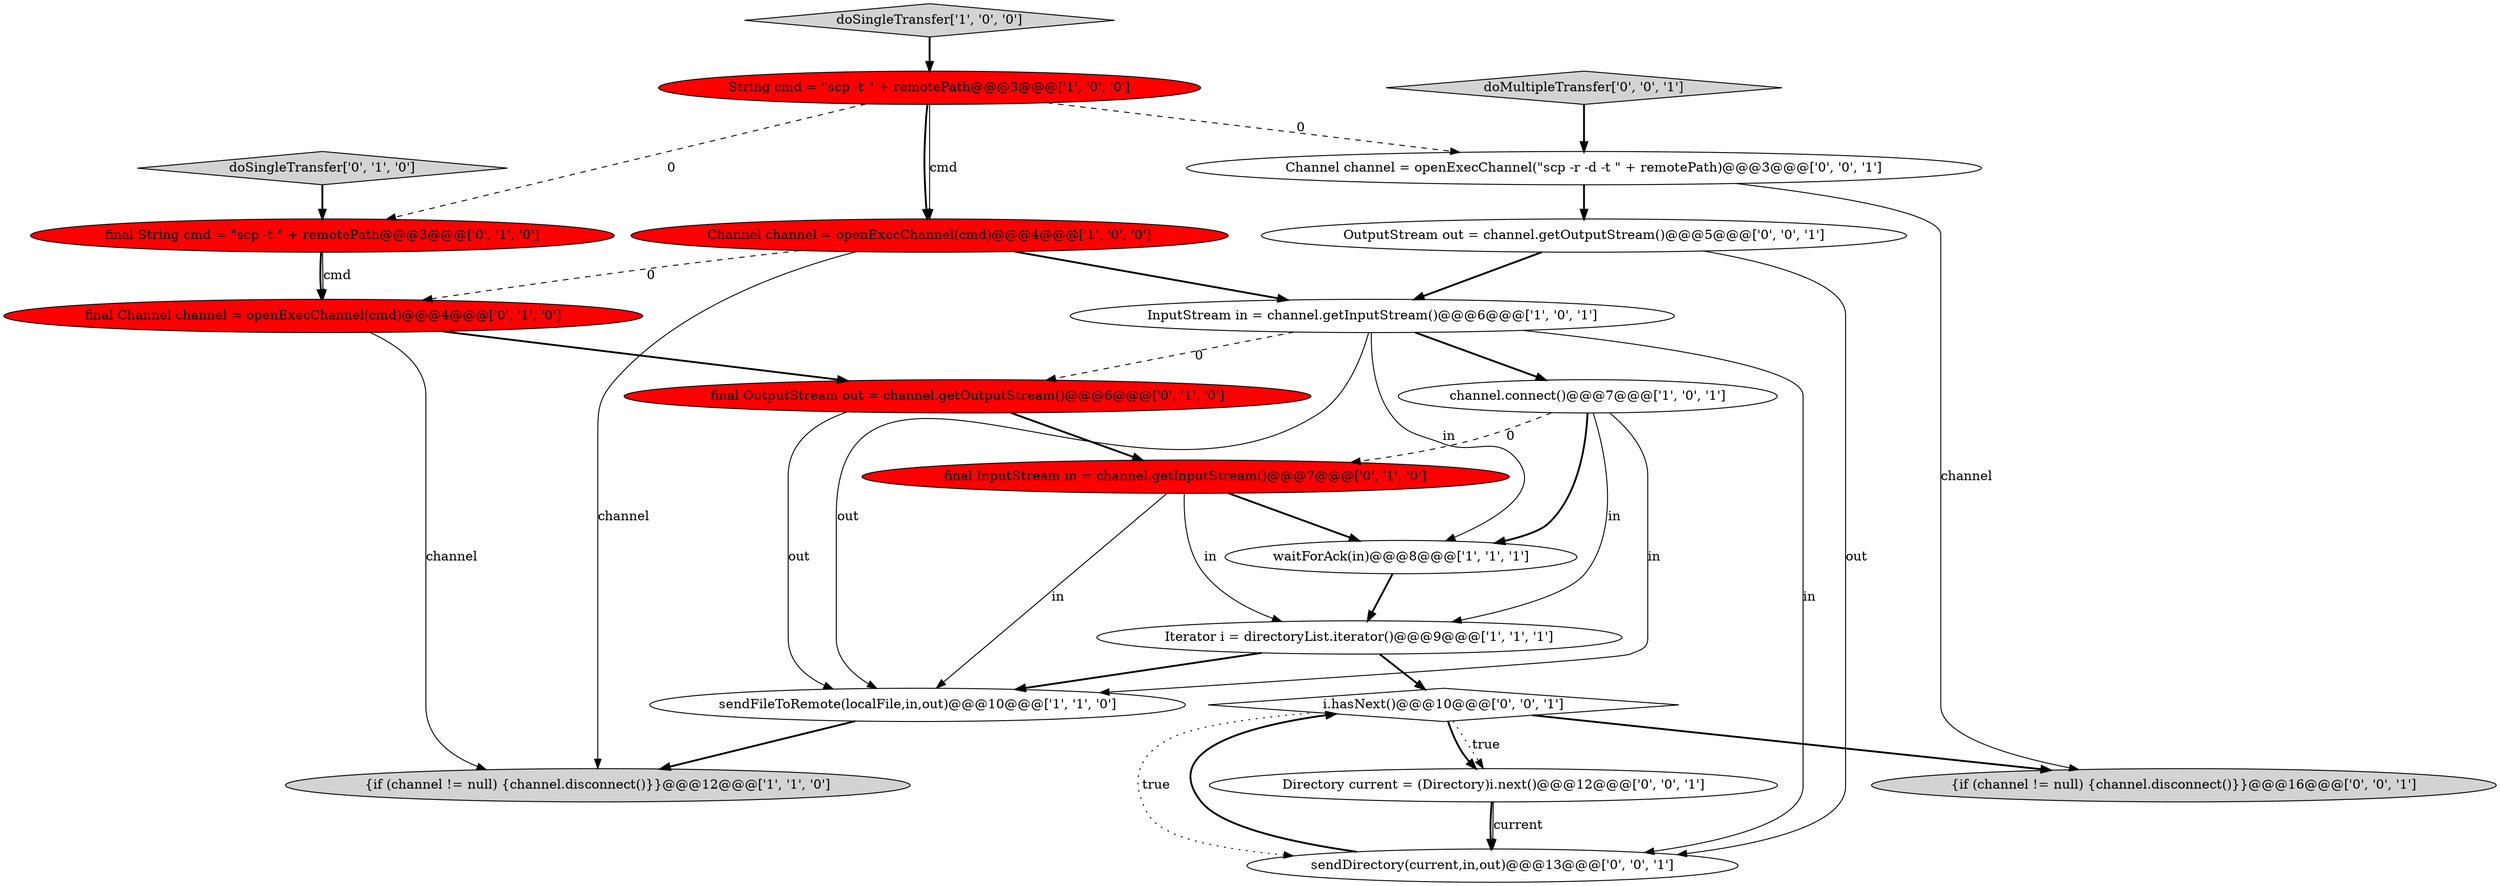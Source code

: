 digraph {
1 [style = filled, label = "{if (channel != null) {channel.disconnect()}}@@@12@@@['1', '1', '0']", fillcolor = lightgray, shape = ellipse image = "AAA0AAABBB1BBB"];
2 [style = filled, label = "waitForAck(in)@@@8@@@['1', '1', '1']", fillcolor = white, shape = ellipse image = "AAA0AAABBB1BBB"];
18 [style = filled, label = "i.hasNext()@@@10@@@['0', '0', '1']", fillcolor = white, shape = diamond image = "AAA0AAABBB3BBB"];
16 [style = filled, label = "Directory current = (Directory)i.next()@@@12@@@['0', '0', '1']", fillcolor = white, shape = ellipse image = "AAA0AAABBB3BBB"];
6 [style = filled, label = "sendFileToRemote(localFile,in,out)@@@10@@@['1', '1', '0']", fillcolor = white, shape = ellipse image = "AAA0AAABBB1BBB"];
7 [style = filled, label = "doSingleTransfer['1', '0', '0']", fillcolor = lightgray, shape = diamond image = "AAA0AAABBB1BBB"];
19 [style = filled, label = "{if (channel != null) {channel.disconnect()}}@@@16@@@['0', '0', '1']", fillcolor = lightgray, shape = ellipse image = "AAA0AAABBB3BBB"];
17 [style = filled, label = "doMultipleTransfer['0', '0', '1']", fillcolor = lightgray, shape = diamond image = "AAA0AAABBB3BBB"];
0 [style = filled, label = "channel.connect()@@@7@@@['1', '0', '1']", fillcolor = white, shape = ellipse image = "AAA0AAABBB1BBB"];
15 [style = filled, label = "Channel channel = openExecChannel(\"scp -r -d -t \" + remotePath)@@@3@@@['0', '0', '1']", fillcolor = white, shape = ellipse image = "AAA0AAABBB3BBB"];
10 [style = filled, label = "final String cmd = \"scp -t \" + remotePath@@@3@@@['0', '1', '0']", fillcolor = red, shape = ellipse image = "AAA1AAABBB2BBB"];
11 [style = filled, label = "final OutputStream out = channel.getOutputStream()@@@6@@@['0', '1', '0']", fillcolor = red, shape = ellipse image = "AAA1AAABBB2BBB"];
14 [style = filled, label = "sendDirectory(current,in,out)@@@13@@@['0', '0', '1']", fillcolor = white, shape = ellipse image = "AAA0AAABBB3BBB"];
20 [style = filled, label = "OutputStream out = channel.getOutputStream()@@@5@@@['0', '0', '1']", fillcolor = white, shape = ellipse image = "AAA0AAABBB3BBB"];
4 [style = filled, label = "InputStream in = channel.getInputStream()@@@6@@@['1', '0', '1']", fillcolor = white, shape = ellipse image = "AAA0AAABBB1BBB"];
9 [style = filled, label = "final InputStream in = channel.getInputStream()@@@7@@@['0', '1', '0']", fillcolor = red, shape = ellipse image = "AAA1AAABBB2BBB"];
8 [style = filled, label = "Iterator i = directoryList.iterator()@@@9@@@['1', '1', '1']", fillcolor = white, shape = ellipse image = "AAA0AAABBB1BBB"];
12 [style = filled, label = "doSingleTransfer['0', '1', '0']", fillcolor = lightgray, shape = diamond image = "AAA0AAABBB2BBB"];
13 [style = filled, label = "final Channel channel = openExecChannel(cmd)@@@4@@@['0', '1', '0']", fillcolor = red, shape = ellipse image = "AAA1AAABBB2BBB"];
3 [style = filled, label = "String cmd = \"scp -t \" + remotePath@@@3@@@['1', '0', '0']", fillcolor = red, shape = ellipse image = "AAA1AAABBB1BBB"];
5 [style = filled, label = "Channel channel = openExecChannel(cmd)@@@4@@@['1', '0', '0']", fillcolor = red, shape = ellipse image = "AAA1AAABBB1BBB"];
5->13 [style = dashed, label="0"];
5->1 [style = solid, label="channel"];
4->6 [style = solid, label="out"];
18->16 [style = dotted, label="true"];
9->2 [style = bold, label=""];
8->18 [style = bold, label=""];
0->6 [style = solid, label="in"];
0->2 [style = bold, label=""];
18->19 [style = bold, label=""];
8->6 [style = bold, label=""];
11->6 [style = solid, label="out"];
3->5 [style = solid, label="cmd"];
9->6 [style = solid, label="in"];
11->9 [style = bold, label=""];
13->11 [style = bold, label=""];
18->14 [style = dotted, label="true"];
0->8 [style = solid, label="in"];
7->3 [style = bold, label=""];
4->0 [style = bold, label=""];
20->4 [style = bold, label=""];
6->1 [style = bold, label=""];
3->5 [style = bold, label=""];
20->14 [style = solid, label="out"];
12->10 [style = bold, label=""];
4->2 [style = solid, label="in"];
10->13 [style = bold, label=""];
15->20 [style = bold, label=""];
5->4 [style = bold, label=""];
17->15 [style = bold, label=""];
3->15 [style = dashed, label="0"];
16->14 [style = bold, label=""];
14->18 [style = bold, label=""];
13->1 [style = solid, label="channel"];
3->10 [style = dashed, label="0"];
0->9 [style = dashed, label="0"];
4->14 [style = solid, label="in"];
4->11 [style = dashed, label="0"];
9->8 [style = solid, label="in"];
15->19 [style = solid, label="channel"];
2->8 [style = bold, label=""];
16->14 [style = solid, label="current"];
10->13 [style = solid, label="cmd"];
18->16 [style = bold, label=""];
}
